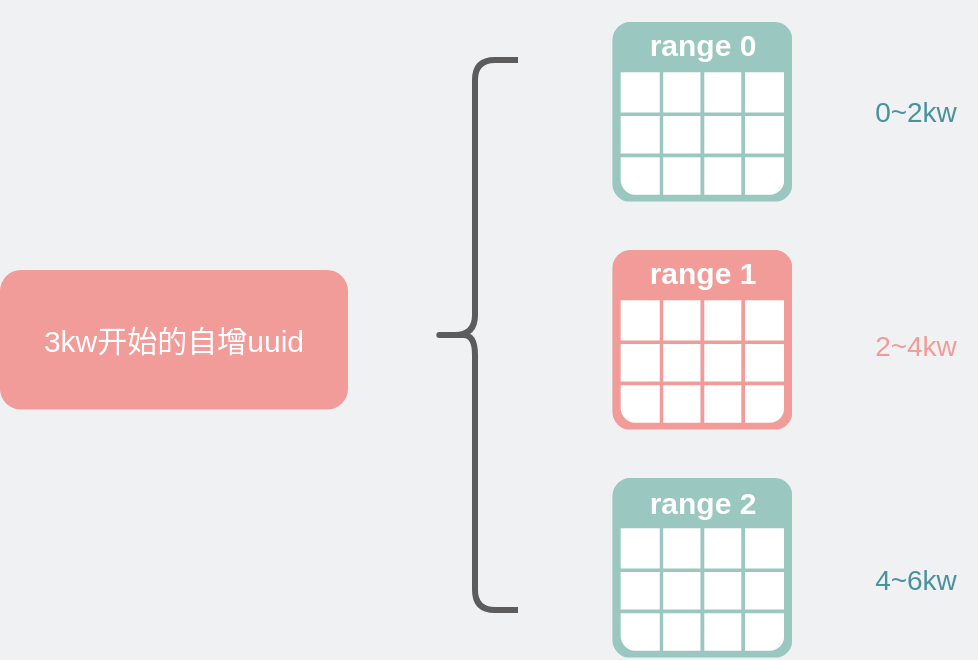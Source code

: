 <mxfile version="18.2.1" type="github"><diagram id="3228e29e-7158-1315-38df-8450db1d8a1d" name="Page-1"><mxGraphModel dx="895" dy="-918" grid="0" gridSize="10" guides="1" tooltips="1" connect="1" arrows="1" fold="1" page="1" pageScale="1" pageWidth="600" pageHeight="350" background="#EFF1F3" math="0" shadow="0"><root><mxCell id="0"/><mxCell id="1" parent="0"/><mxCell id="n8PQSL9Bu4Ly_2OT7yPN-3" value="&lt;span style=&quot;color: rgb(255, 255, 255); font-size: 15px;&quot;&gt;&lt;font style=&quot;font-size: 15px;&quot;&gt;3kw开始的&lt;/font&gt;&lt;/span&gt;&lt;font color=&quot;#ffffff&quot; style=&quot;font-size: 15px;&quot;&gt;&lt;font style=&quot;font-size: 15px;&quot;&gt;自增uuid&lt;/font&gt;&lt;br&gt;&lt;/font&gt;" style="rounded=1;whiteSpace=wrap;html=1;fillColor=#F19C99;strokeColor=none;" parent="1" vertex="1"><mxGeometry x="56" y="1546" width="174" height="69.8" as="geometry"/></mxCell><mxCell id="n8PQSL9Bu4Ly_2OT7yPN-6" value="" style="shadow=0;dashed=0;html=1;strokeColor=none;fillColor=#9AC7BF;labelPosition=center;verticalLabelPosition=bottom;verticalAlign=top;align=center;outlineConnect=0;shape=mxgraph.veeam.table;fontSize=22;" parent="1" vertex="1"><mxGeometry x="362.2" y="1422" width="89.8" height="89.8" as="geometry"/></mxCell><mxCell id="n8PQSL9Bu4Ly_2OT7yPN-9" value="" style="shadow=0;dashed=0;html=1;strokeColor=none;fillColor=#F19C99;labelPosition=center;verticalLabelPosition=bottom;verticalAlign=top;align=center;outlineConnect=0;shape=mxgraph.veeam.table;fontSize=22;" parent="1" vertex="1"><mxGeometry x="362.2" y="1536" width="89.8" height="89.8" as="geometry"/></mxCell><mxCell id="n8PQSL9Bu4Ly_2OT7yPN-10" value="" style="shadow=0;dashed=0;html=1;strokeColor=none;fillColor=#9AC7BF;labelPosition=center;verticalLabelPosition=bottom;verticalAlign=top;align=center;outlineConnect=0;shape=mxgraph.veeam.table;fontSize=22;" parent="1" vertex="1"><mxGeometry x="362.2" y="1650" width="89.8" height="89.8" as="geometry"/></mxCell><mxCell id="n8PQSL9Bu4Ly_2OT7yPN-12" value="" style="shape=curlyBracket;whiteSpace=wrap;html=1;rounded=1;fontSize=22;fontColor=#FFFFFF;strokeColor=#5C5C5C;fillColor=none;strokeWidth=3;" parent="1" vertex="1"><mxGeometry x="272" y="1441" width="43" height="275" as="geometry"/></mxCell><mxCell id="n8PQSL9Bu4Ly_2OT7yPN-13" value="&lt;span style=&quot;font-size: 15px;&quot;&gt;range 0&lt;/span&gt;" style="text;strokeColor=none;fillColor=none;html=1;fontSize=24;fontStyle=1;verticalAlign=middle;align=center;fontColor=#FFFFFF;" parent="1" vertex="1"><mxGeometry x="357.1" y="1411" width="100" height="40" as="geometry"/></mxCell><mxCell id="n8PQSL9Bu4Ly_2OT7yPN-14" value="&lt;span style=&quot;font-size: 15px;&quot;&gt;range 1&lt;/span&gt;&lt;span style=&quot;color: rgba(0, 0, 0, 0); font-family: monospace; font-size: 0px; font-weight: 400; text-align: start;&quot;&gt;%3CmxGraphModel%3E%3Croot%3E%3CmxCell%20id%3D%220%22%2F%3E%3CmxCell%20id%3D%221%22%20parent%3D%220%22%2F%3E%3CmxCell%20id%3D%222%22%20value%3D%22%26lt%3Bspan%20style%3D%26quot%3Bfont-size%3A%2015px%3B%26quot%3B%26gt%3Buser0%26lt%3B%2Fspan%26gt%3B%22%20style%3D%22text%3BstrokeColor%3Dnone%3BfillColor%3Dnone%3Bhtml%3D1%3BfontSize%3D24%3BfontStyle%3D1%3BverticalAlign%3Dmiddle%3Balign%3Dcenter%3BfontColor%3D%23FFFFFF%3B%22%20vertex%3D%221%22%20parent%3D%221%22%3E%3CmxGeometry%20x%3D%22328.1%22%20y%3D%221315%22%20width%3D%22100%22%20height%3D%2240%22%20as%3D%22geometry%22%2F%3E%3C%2FmxCell%3E%3C%2Froot%3E%3C%2FmxGraphModel%3E&lt;/span&gt;" style="text;strokeColor=none;fillColor=none;html=1;fontSize=24;fontStyle=1;verticalAlign=middle;align=center;fontColor=#FFFFFF;" parent="1" vertex="1"><mxGeometry x="357.1" y="1525" width="100" height="40" as="geometry"/></mxCell><mxCell id="n8PQSL9Bu4Ly_2OT7yPN-15" value="&lt;span style=&quot;font-size: 15px;&quot;&gt;range 2&lt;/span&gt;" style="text;strokeColor=none;fillColor=none;html=1;fontSize=24;fontStyle=1;verticalAlign=middle;align=center;fontColor=#FFFFFF;" parent="1" vertex="1"><mxGeometry x="357.1" y="1640" width="100" height="40" as="geometry"/></mxCell><mxCell id="Cq14aP2pCBDPZCMGrjie-1" value="&lt;font color=&quot;#4a919b&quot; style=&quot;font-size: 14px;&quot;&gt;0~2kw&lt;/font&gt;" style="text;html=1;strokeColor=none;fillColor=none;align=center;verticalAlign=middle;whiteSpace=wrap;rounded=0;" vertex="1" parent="1"><mxGeometry x="484" y="1451.9" width="60" height="30" as="geometry"/></mxCell><mxCell id="Cq14aP2pCBDPZCMGrjie-2" value="&lt;font color=&quot;#f19c99&quot; style=&quot;font-size: 14px;&quot;&gt;2~4kw&lt;/font&gt;" style="text;html=1;strokeColor=none;fillColor=none;align=center;verticalAlign=middle;whiteSpace=wrap;rounded=0;" vertex="1" parent="1"><mxGeometry x="484" y="1569" width="60" height="30" as="geometry"/></mxCell><mxCell id="Cq14aP2pCBDPZCMGrjie-3" value="&lt;font color=&quot;#4a919b&quot; style=&quot;font-size: 14px;&quot;&gt;4~6kw&lt;/font&gt;" style="text;html=1;strokeColor=none;fillColor=none;align=center;verticalAlign=middle;whiteSpace=wrap;rounded=0;" vertex="1" parent="1"><mxGeometry x="484" y="1686" width="60" height="30" as="geometry"/></mxCell></root></mxGraphModel></diagram></mxfile>